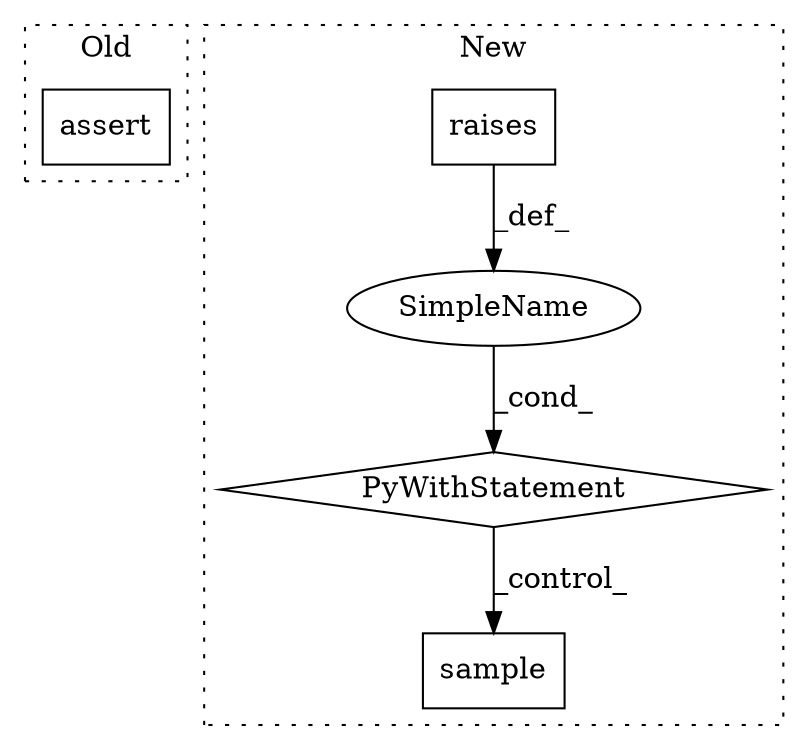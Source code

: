digraph G {
subgraph cluster0 {
1 [label="assert" a="32" s="6232,6343" l="20,1" shape="box"];
label = "Old";
style="dotted";
}
subgraph cluster1 {
2 [label="sample" a="32" s="5979,6009" l="7,1" shape="box"];
3 [label="SimpleName" a="42" s="" l="" shape="ellipse"];
4 [label="PyWithStatement" a="104" s="5891,5961" l="10,2" shape="diamond"];
5 [label="raises" a="32" s="5901,5960" l="7,1" shape="box"];
label = "New";
style="dotted";
}
3 -> 4 [label="_cond_"];
4 -> 2 [label="_control_"];
5 -> 3 [label="_def_"];
}